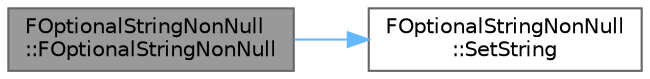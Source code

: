 digraph "FOptionalStringNonNull::FOptionalStringNonNull"
{
 // INTERACTIVE_SVG=YES
 // LATEX_PDF_SIZE
  bgcolor="transparent";
  edge [fontname=Helvetica,fontsize=10,labelfontname=Helvetica,labelfontsize=10];
  node [fontname=Helvetica,fontsize=10,shape=box,height=0.2,width=0.4];
  rankdir="LR";
  Node1 [id="Node000001",label="FOptionalStringNonNull\l::FOptionalStringNonNull",height=0.2,width=0.4,color="gray40", fillcolor="grey60", style="filled", fontcolor="black",tooltip=" "];
  Node1 -> Node2 [id="edge1_Node000001_Node000002",color="steelblue1",style="solid",tooltip=" "];
  Node2 [id="Node000002",label="FOptionalStringNonNull\l::SetString",height=0.2,width=0.4,color="grey40", fillcolor="white", style="filled",URL="$da/d6d/classFOptionalStringNonNull.html#aec3d9d4fc53028f345061731c0d4378d",tooltip=" "];
}
